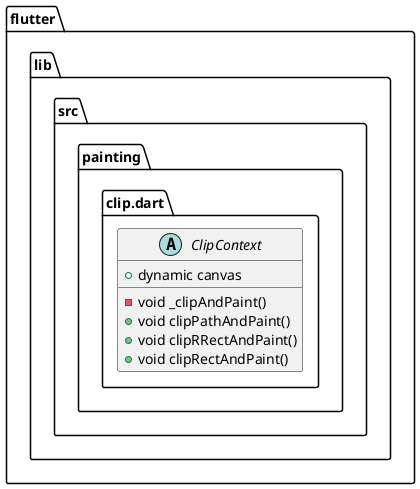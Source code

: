 @startuml
set namespaceSeparator ::

abstract class "flutter::lib::src::painting::clip.dart::ClipContext" {
  +dynamic canvas
  -void _clipAndPaint()
  +void clipPathAndPaint()
  +void clipRRectAndPaint()
  +void clipRectAndPaint()
}


@enduml